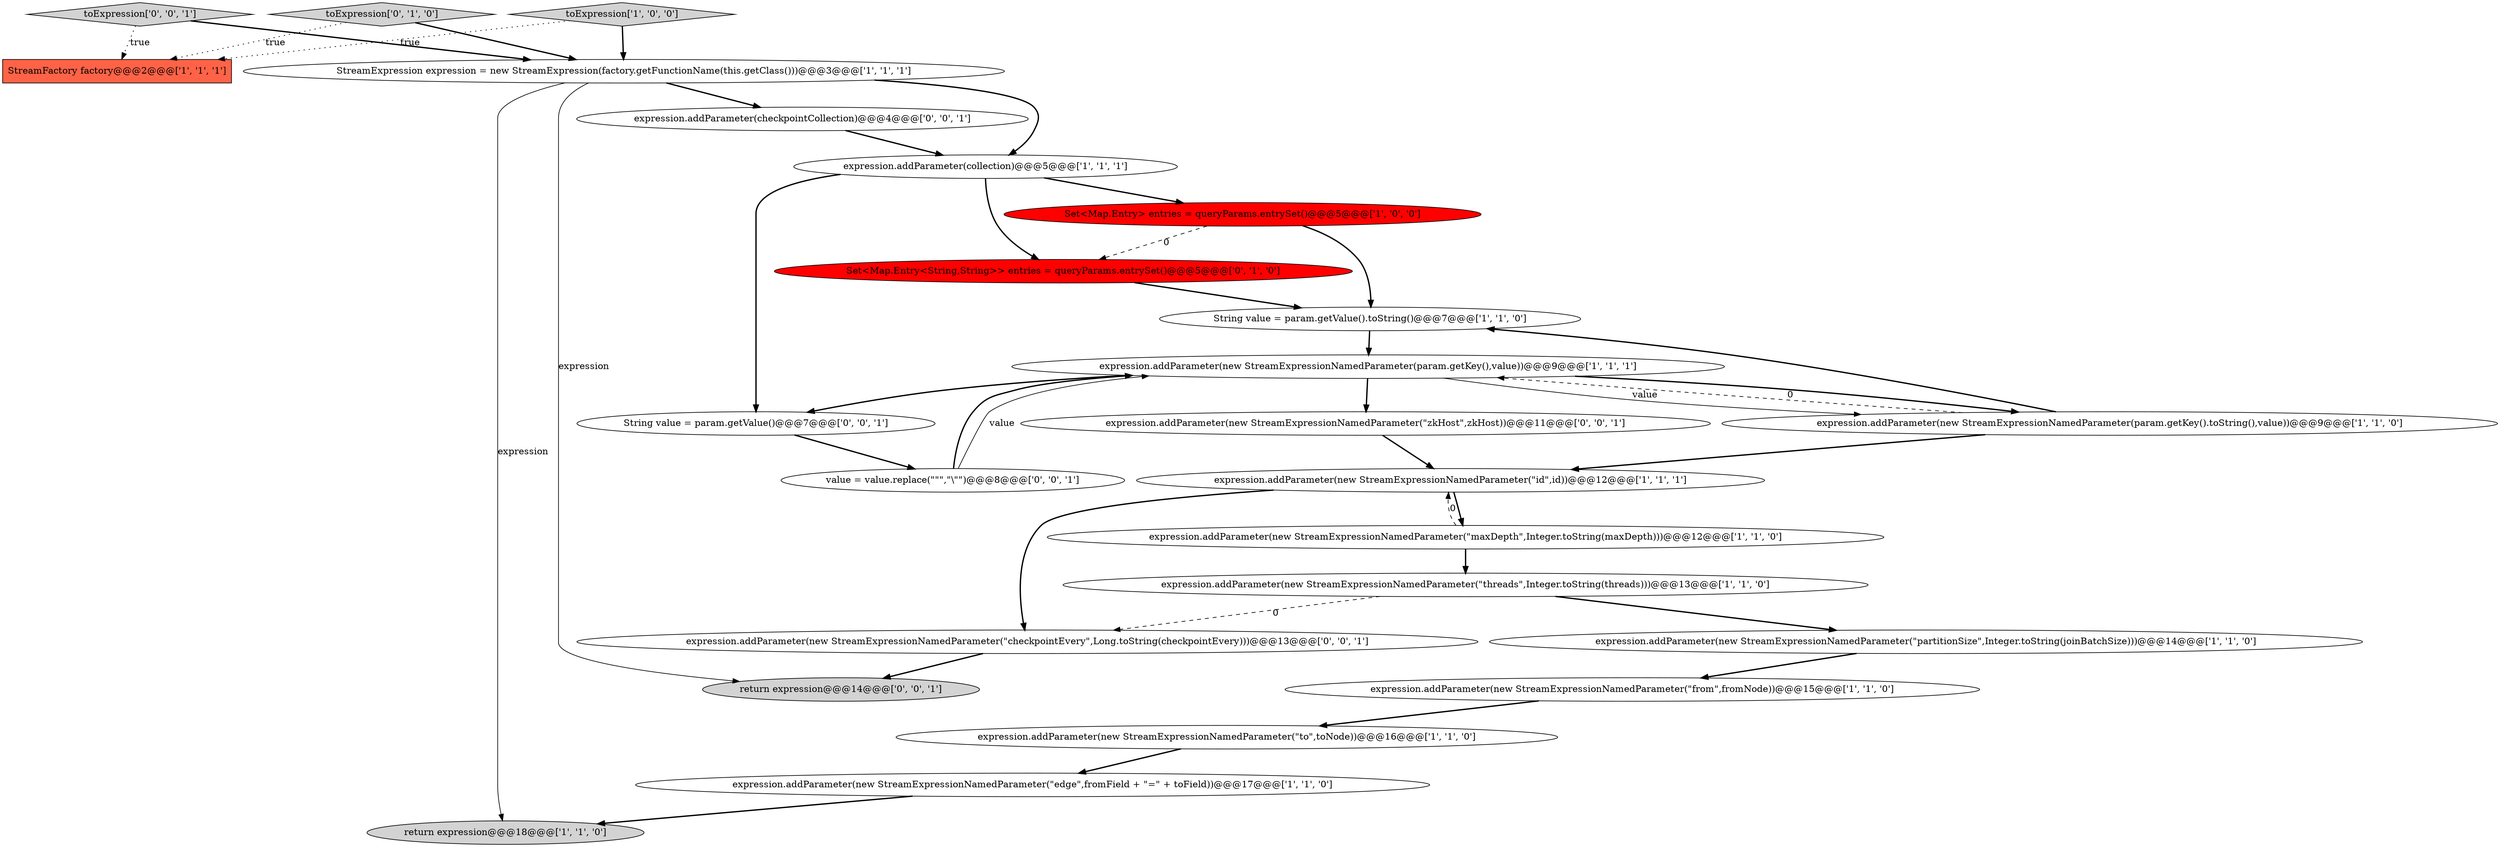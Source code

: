 digraph {
18 [style = filled, label = "expression.addParameter(new StreamExpressionNamedParameter(\"zkHost\",zkHost))@@@11@@@['0', '0', '1']", fillcolor = white, shape = ellipse image = "AAA0AAABBB3BBB"];
12 [style = filled, label = "Set<Map.Entry> entries = queryParams.entrySet()@@@5@@@['1', '0', '0']", fillcolor = red, shape = ellipse image = "AAA1AAABBB1BBB"];
4 [style = filled, label = "expression.addParameter(new StreamExpressionNamedParameter(param.getKey(),value))@@@9@@@['1', '1', '1']", fillcolor = white, shape = ellipse image = "AAA0AAABBB1BBB"];
1 [style = filled, label = "expression.addParameter(new StreamExpressionNamedParameter(\"id\",id))@@@12@@@['1', '1', '1']", fillcolor = white, shape = ellipse image = "AAA0AAABBB1BBB"];
5 [style = filled, label = "StreamFactory factory@@@2@@@['1', '1', '1']", fillcolor = tomato, shape = box image = "AAA0AAABBB1BBB"];
7 [style = filled, label = "return expression@@@18@@@['1', '1', '0']", fillcolor = lightgray, shape = ellipse image = "AAA0AAABBB1BBB"];
19 [style = filled, label = "expression.addParameter(checkpointCollection)@@@4@@@['0', '0', '1']", fillcolor = white, shape = ellipse image = "AAA0AAABBB3BBB"];
24 [style = filled, label = "toExpression['0', '0', '1']", fillcolor = lightgray, shape = diamond image = "AAA0AAABBB3BBB"];
13 [style = filled, label = "String value = param.getValue().toString()@@@7@@@['1', '1', '0']", fillcolor = white, shape = ellipse image = "AAA0AAABBB1BBB"];
8 [style = filled, label = "expression.addParameter(new StreamExpressionNamedParameter(\"partitionSize\",Integer.toString(joinBatchSize)))@@@14@@@['1', '1', '0']", fillcolor = white, shape = ellipse image = "AAA0AAABBB1BBB"];
23 [style = filled, label = "return expression@@@14@@@['0', '0', '1']", fillcolor = lightgray, shape = ellipse image = "AAA0AAABBB3BBB"];
2 [style = filled, label = "expression.addParameter(new StreamExpressionNamedParameter(\"maxDepth\",Integer.toString(maxDepth)))@@@12@@@['1', '1', '0']", fillcolor = white, shape = ellipse image = "AAA0AAABBB1BBB"];
16 [style = filled, label = "Set<Map.Entry<String,String>> entries = queryParams.entrySet()@@@5@@@['0', '1', '0']", fillcolor = red, shape = ellipse image = "AAA1AAABBB2BBB"];
6 [style = filled, label = "StreamExpression expression = new StreamExpression(factory.getFunctionName(this.getClass()))@@@3@@@['1', '1', '1']", fillcolor = white, shape = ellipse image = "AAA0AAABBB1BBB"];
0 [style = filled, label = "toExpression['1', '0', '0']", fillcolor = lightgray, shape = diamond image = "AAA0AAABBB1BBB"];
21 [style = filled, label = "value = value.replace(\"\"\",\"\\\"\")@@@8@@@['0', '0', '1']", fillcolor = white, shape = ellipse image = "AAA0AAABBB3BBB"];
20 [style = filled, label = "String value = param.getValue()@@@7@@@['0', '0', '1']", fillcolor = white, shape = ellipse image = "AAA0AAABBB3BBB"];
14 [style = filled, label = "expression.addParameter(new StreamExpressionNamedParameter(\"threads\",Integer.toString(threads)))@@@13@@@['1', '1', '0']", fillcolor = white, shape = ellipse image = "AAA0AAABBB1BBB"];
17 [style = filled, label = "toExpression['0', '1', '0']", fillcolor = lightgray, shape = diamond image = "AAA0AAABBB2BBB"];
9 [style = filled, label = "expression.addParameter(collection)@@@5@@@['1', '1', '1']", fillcolor = white, shape = ellipse image = "AAA0AAABBB1BBB"];
15 [style = filled, label = "expression.addParameter(new StreamExpressionNamedParameter(\"from\",fromNode))@@@15@@@['1', '1', '0']", fillcolor = white, shape = ellipse image = "AAA0AAABBB1BBB"];
11 [style = filled, label = "expression.addParameter(new StreamExpressionNamedParameter(\"edge\",fromField + \"=\" + toField))@@@17@@@['1', '1', '0']", fillcolor = white, shape = ellipse image = "AAA0AAABBB1BBB"];
10 [style = filled, label = "expression.addParameter(new StreamExpressionNamedParameter(param.getKey().toString(),value))@@@9@@@['1', '1', '0']", fillcolor = white, shape = ellipse image = "AAA0AAABBB1BBB"];
22 [style = filled, label = "expression.addParameter(new StreamExpressionNamedParameter(\"checkpointEvery\",Long.toString(checkpointEvery)))@@@13@@@['0', '0', '1']", fillcolor = white, shape = ellipse image = "AAA0AAABBB3BBB"];
3 [style = filled, label = "expression.addParameter(new StreamExpressionNamedParameter(\"to\",toNode))@@@16@@@['1', '1', '0']", fillcolor = white, shape = ellipse image = "AAA0AAABBB1BBB"];
4->10 [style = bold, label=""];
16->13 [style = bold, label=""];
0->5 [style = dotted, label="true"];
8->15 [style = bold, label=""];
10->4 [style = dashed, label="0"];
17->6 [style = bold, label=""];
0->6 [style = bold, label=""];
12->16 [style = dashed, label="0"];
3->11 [style = bold, label=""];
4->10 [style = solid, label="value"];
14->22 [style = dashed, label="0"];
9->20 [style = bold, label=""];
4->18 [style = bold, label=""];
6->19 [style = bold, label=""];
6->23 [style = solid, label="expression"];
15->3 [style = bold, label=""];
22->23 [style = bold, label=""];
9->16 [style = bold, label=""];
1->22 [style = bold, label=""];
20->21 [style = bold, label=""];
12->13 [style = bold, label=""];
10->13 [style = bold, label=""];
19->9 [style = bold, label=""];
18->1 [style = bold, label=""];
2->14 [style = bold, label=""];
4->20 [style = bold, label=""];
6->7 [style = solid, label="expression"];
17->5 [style = dotted, label="true"];
1->2 [style = bold, label=""];
14->8 [style = bold, label=""];
9->12 [style = bold, label=""];
2->1 [style = dashed, label="0"];
6->9 [style = bold, label=""];
10->1 [style = bold, label=""];
24->6 [style = bold, label=""];
21->4 [style = solid, label="value"];
24->5 [style = dotted, label="true"];
11->7 [style = bold, label=""];
21->4 [style = bold, label=""];
13->4 [style = bold, label=""];
}
